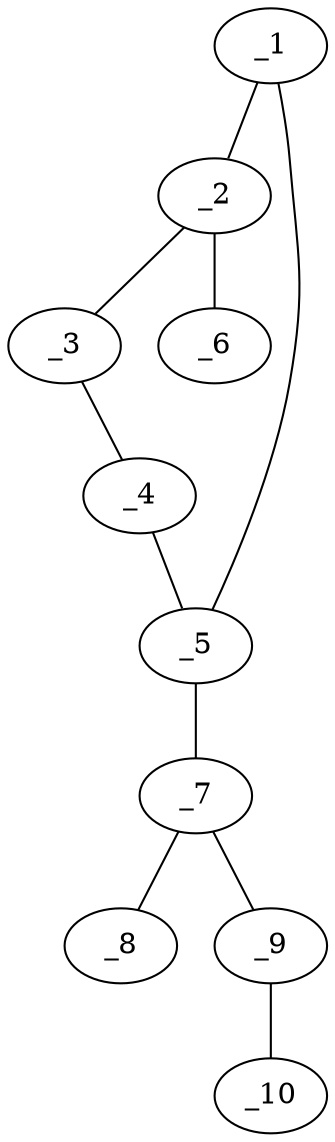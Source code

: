 graph molid676713 {
	_1	 [charge=0,
		chem=4,
		symbol="N  ",
		x="2.2788",
		y="-0.6639"];
	_2	 [charge=0,
		chem=1,
		symbol="C  ",
		x="2.5878",
		y="-1.6149"];
	_1 -- _2	 [valence=1];
	_5	 [charge=0,
		chem=1,
		symbol="C  ",
		x="3.0878",
		y="-0.0761"];
	_1 -- _5	 [valence=1];
	_3	 [charge=0,
		chem=2,
		symbol="O  ",
		x="3.5878",
		y="-1.6149"];
	_2 -- _3	 [valence=1];
	_6	 [charge=0,
		chem=2,
		symbol="O  ",
		x=2,
		y="-2.4239"];
	_2 -- _6	 [valence=2];
	_4	 [charge=0,
		chem=1,
		symbol="C  ",
		x="3.8968",
		y="-0.6639"];
	_3 -- _4	 [valence=1];
	_4 -- _5	 [valence=1];
	_7	 [charge=0,
		chem=1,
		symbol="C  ",
		x="3.0878",
		y="0.9239"];
	_5 -- _7	 [valence=1];
	_8	 [charge=0,
		chem=2,
		symbol="O  ",
		x="2.2218",
		y="1.4239"];
	_7 -- _8	 [valence=2];
	_9	 [charge=0,
		chem=2,
		symbol="O  ",
		x="3.9538",
		y="1.4239"];
	_7 -- _9	 [valence=1];
	_10	 [charge=0,
		chem=1,
		symbol="C  ",
		x="3.9538",
		y="2.4239"];
	_9 -- _10	 [valence=1];
}
